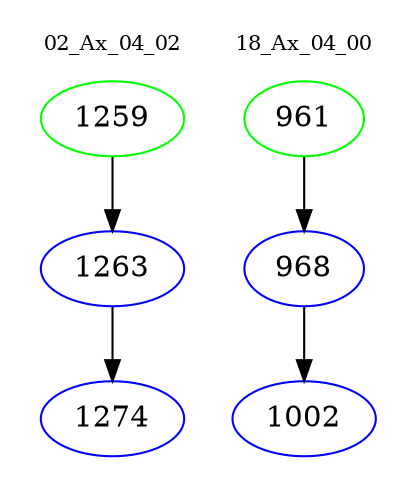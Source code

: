 digraph{
subgraph cluster_0 {
color = white
label = "02_Ax_04_02";
fontsize=10;
T0_1259 [label="1259", color="green"]
T0_1259 -> T0_1263 [color="black"]
T0_1263 [label="1263", color="blue"]
T0_1263 -> T0_1274 [color="black"]
T0_1274 [label="1274", color="blue"]
}
subgraph cluster_1 {
color = white
label = "18_Ax_04_00";
fontsize=10;
T1_961 [label="961", color="green"]
T1_961 -> T1_968 [color="black"]
T1_968 [label="968", color="blue"]
T1_968 -> T1_1002 [color="black"]
T1_1002 [label="1002", color="blue"]
}
}
